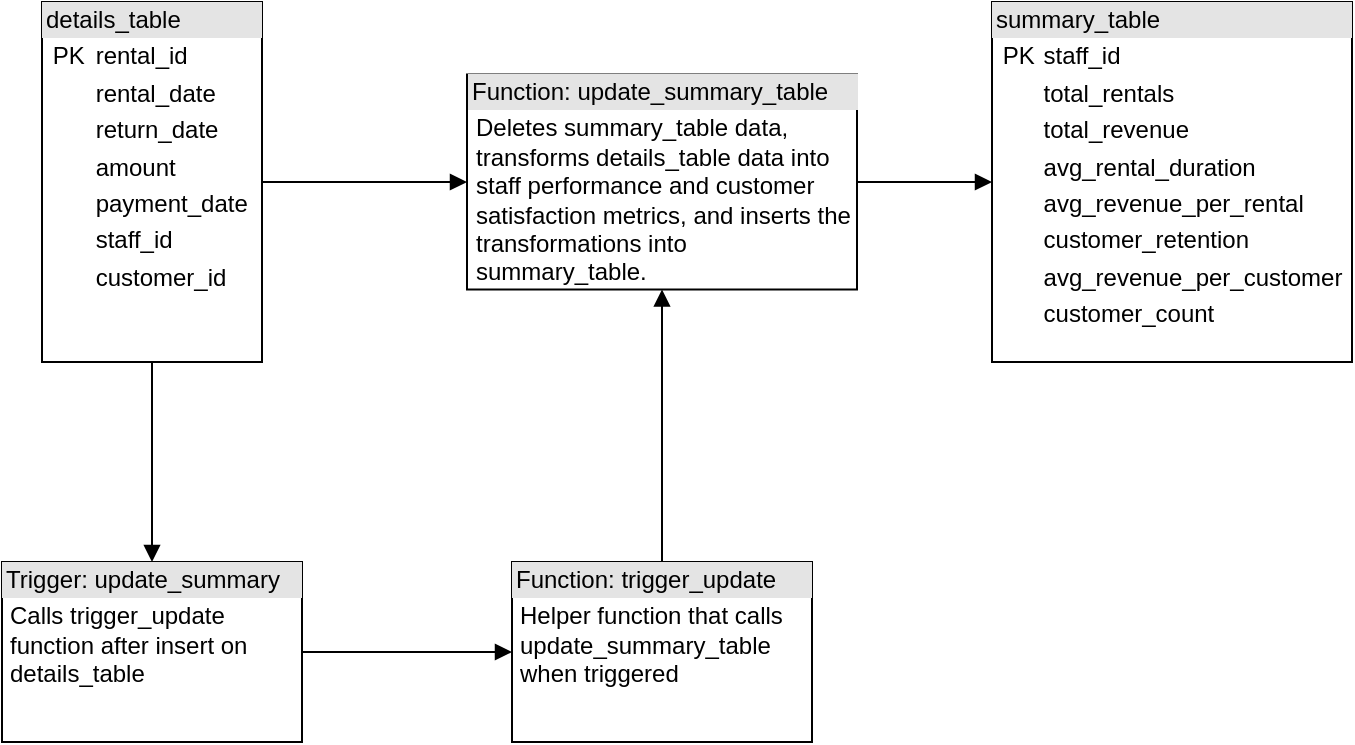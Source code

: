 <mxfile version="24.7.16">
  <diagram name="Page-1" id="Bpwa1kRnQjFmKQBVXA7l">
    <mxGraphModel dx="1388" dy="932" grid="1" gridSize="10" guides="1" tooltips="1" connect="1" arrows="1" fold="1" page="1" pageScale="1" pageWidth="850" pageHeight="1100" math="0" shadow="0">
      <root>
        <mxCell id="0" />
        <mxCell id="1" parent="0" />
        <mxCell id="details_table" value="&lt;div style=&quot;box-sizing:border-box;width:100%;background:#e4e4e4;padding:2px;&quot;&gt;details_table&lt;/div&gt;&lt;table style=&quot;width:100%;font-size:1em;&quot; cellpadding=&quot;2&quot; cellspacing=&quot;0&quot;&gt;&lt;tbody&gt;&lt;tr&gt;&lt;td&gt;&amp;nbsp;PK&lt;/td&gt;&lt;td&gt;rental_id&lt;/td&gt;&lt;/tr&gt;&lt;tr&gt;&lt;td&gt;&lt;/td&gt;&lt;td&gt;rental_date&lt;/td&gt;&lt;/tr&gt;&lt;tr&gt;&lt;td&gt;&lt;/td&gt;&lt;td&gt;return_date&lt;/td&gt;&lt;/tr&gt;&lt;tr&gt;&lt;td&gt;&lt;/td&gt;&lt;td&gt;amount&lt;/td&gt;&lt;/tr&gt;&lt;tr&gt;&lt;td&gt;&lt;/td&gt;&lt;td&gt;payment_date&lt;/td&gt;&lt;/tr&gt;&lt;tr&gt;&lt;td&gt;&lt;/td&gt;&lt;td&gt;staff_id&lt;/td&gt;&lt;/tr&gt;&lt;tr&gt;&lt;td&gt;&lt;/td&gt;&lt;td&gt;customer_id&lt;/td&gt;&lt;/tr&gt;&lt;/tbody&gt;&lt;/table&gt;" style="verticalAlign=top;align=left;overflow=fill;html=1;whiteSpace=wrap;" parent="1" vertex="1">
          <mxGeometry x="115" y="170" width="110" height="180" as="geometry" />
        </mxCell>
        <mxCell id="summary_table" value="&lt;div style=&quot;box-sizing:border-box;width:100%;background:#e4e4e4;padding:2px;&quot;&gt;summary_table&lt;/div&gt;&lt;table style=&quot;width:100%;font-size:1em;&quot; cellpadding=&quot;2&quot; cellspacing=&quot;0&quot;&gt;&lt;tbody&gt;&lt;tr&gt;&lt;td&gt;&amp;nbsp;PK&lt;/td&gt;&lt;td&gt;staff_id&lt;/td&gt;&lt;/tr&gt;&lt;tr&gt;&lt;td&gt;&lt;/td&gt;&lt;td&gt;total_rentals&lt;/td&gt;&lt;/tr&gt;&lt;tr&gt;&lt;td&gt;&lt;/td&gt;&lt;td&gt;total_revenue&lt;/td&gt;&lt;/tr&gt;&lt;tr&gt;&lt;td&gt;&lt;/td&gt;&lt;td&gt;avg_rental_duration&lt;br&gt;&lt;/td&gt;&lt;/tr&gt;&lt;tr&gt;&lt;td&gt;&lt;/td&gt;&lt;td&gt;avg_revenue_per_rental&lt;br&gt;&lt;/td&gt;&lt;/tr&gt;&lt;tr&gt;&lt;td&gt;&lt;/td&gt;&lt;td&gt;customer_retention&lt;/td&gt;&lt;/tr&gt;&lt;tr&gt;&lt;td&gt;&lt;/td&gt;&lt;td&gt;avg_revenue_per_customer&lt;br&gt;&lt;/td&gt;&lt;/tr&gt;&lt;tr&gt;&lt;td&gt;&lt;/td&gt;&lt;td&gt;customer_count&lt;br&gt;&lt;/td&gt;&lt;/tr&gt;&lt;tr&gt;&lt;td&gt;&lt;/td&gt;&lt;td&gt;&lt;br&gt;&lt;/td&gt;&lt;/tr&gt;&lt;/tbody&gt;&lt;/table&gt;" style="verticalAlign=top;align=left;overflow=fill;html=1;whiteSpace=wrap;spacingLeft=0;" parent="1" vertex="1">
          <mxGeometry x="590" y="170" width="180" height="180" as="geometry" />
        </mxCell>
        <mxCell id="update_summary_function" value="&lt;div style=&quot;box-sizing:border-box;width:100%;background:#e4e4e4;padding:2px;&quot;&gt;Function: update_summary_table&lt;/div&gt;&lt;div style=&quot;padding-left: 4px; padding-top: 2px;&quot;&gt;Deletes summary_table data, t&lt;span style=&quot;background-color: initial;&quot;&gt;ransforms details_table data into staff performance and customer satisfaction metrics, and inserts the transformations into summary_table.&lt;/span&gt;&lt;/div&gt;" style="verticalAlign=top;align=left;overflow=fill;html=1;whiteSpace=wrap;spacingLeft=0;spacing=2;" parent="1" vertex="1">
          <mxGeometry x="327.5" y="206.25" width="195" height="107.5" as="geometry" />
        </mxCell>
        <mxCell id="update_summary_trigger" value="&lt;div style=&quot;box-sizing:border-box;width:100%;background:#e4e4e4;padding:2px;&quot;&gt;Trigger: update_summary&lt;/div&gt;&lt;div style=&quot;padding-left: 4px; padding-top: 2px;&quot;&gt;Calls trigger_update function after insert on details_table&lt;/div&gt;" style="verticalAlign=top;align=left;overflow=fill;html=1;whiteSpace=wrap;" parent="1" vertex="1">
          <mxGeometry x="95" y="450" width="150" height="90" as="geometry" />
        </mxCell>
        <mxCell id="arrow1" value="" style="endArrow=block;html=1;edgeStyle=orthogonalEdgeStyle;rounded=0;entryX=0;entryY=0.5;entryDx=0;entryDy=0;" parent="1" source="details_table" target="update_summary_function" edge="1">
          <mxGeometry relative="1" as="geometry">
            <mxPoint x="310" y="230" as="targetPoint" />
          </mxGeometry>
        </mxCell>
        <mxCell id="arrow3" value="" style="endArrow=block;html=1;edgeStyle=orthogonalEdgeStyle;rounded=0;" parent="1" source="details_table" target="update_summary_trigger" edge="1">
          <mxGeometry relative="1" as="geometry" />
        </mxCell>
        <mxCell id="arrow4" value="" style="endArrow=block;html=1;edgeStyle=orthogonalEdgeStyle;rounded=0;entryX=0.5;entryY=1;entryDx=0;entryDy=0;" parent="1" source="I8NdVKSLHa5jlEs6RmeB-1" target="update_summary_function" edge="1">
          <mxGeometry relative="1" as="geometry" />
        </mxCell>
        <mxCell id="arrow5" value="" style="endArrow=block;html=1;edgeStyle=orthogonalEdgeStyle;rounded=0;exitX=1;exitY=0.5;exitDx=0;exitDy=0;" parent="1" source="update_summary_function" target="summary_table" edge="1">
          <mxGeometry relative="1" as="geometry">
            <mxPoint x="550" y="290" as="sourcePoint" />
          </mxGeometry>
        </mxCell>
        <mxCell id="I8NdVKSLHa5jlEs6RmeB-2" value="" style="endArrow=block;html=1;edgeStyle=orthogonalEdgeStyle;rounded=0;entryX=0;entryY=0.5;entryDx=0;entryDy=0;" edge="1" parent="1" source="update_summary_trigger" target="I8NdVKSLHa5jlEs6RmeB-1">
          <mxGeometry relative="1" as="geometry">
            <mxPoint x="170" y="495" as="sourcePoint" />
            <mxPoint x="570" y="495" as="targetPoint" />
          </mxGeometry>
        </mxCell>
        <mxCell id="I8NdVKSLHa5jlEs6RmeB-1" value="&lt;div style=&quot;box-sizing:border-box;width:100%;background:#e4e4e4;padding:2px;&quot;&gt;Function: trigger_update&lt;/div&gt;&lt;div style=&quot;padding-left: 4px; padding-top: 2px;&quot;&gt;Helper function that calls update_summary_table when triggered&lt;/div&gt;" style="verticalAlign=top;align=left;overflow=fill;html=1;whiteSpace=wrap;" vertex="1" parent="1">
          <mxGeometry x="350" y="450" width="150" height="90" as="geometry" />
        </mxCell>
      </root>
    </mxGraphModel>
  </diagram>
</mxfile>
